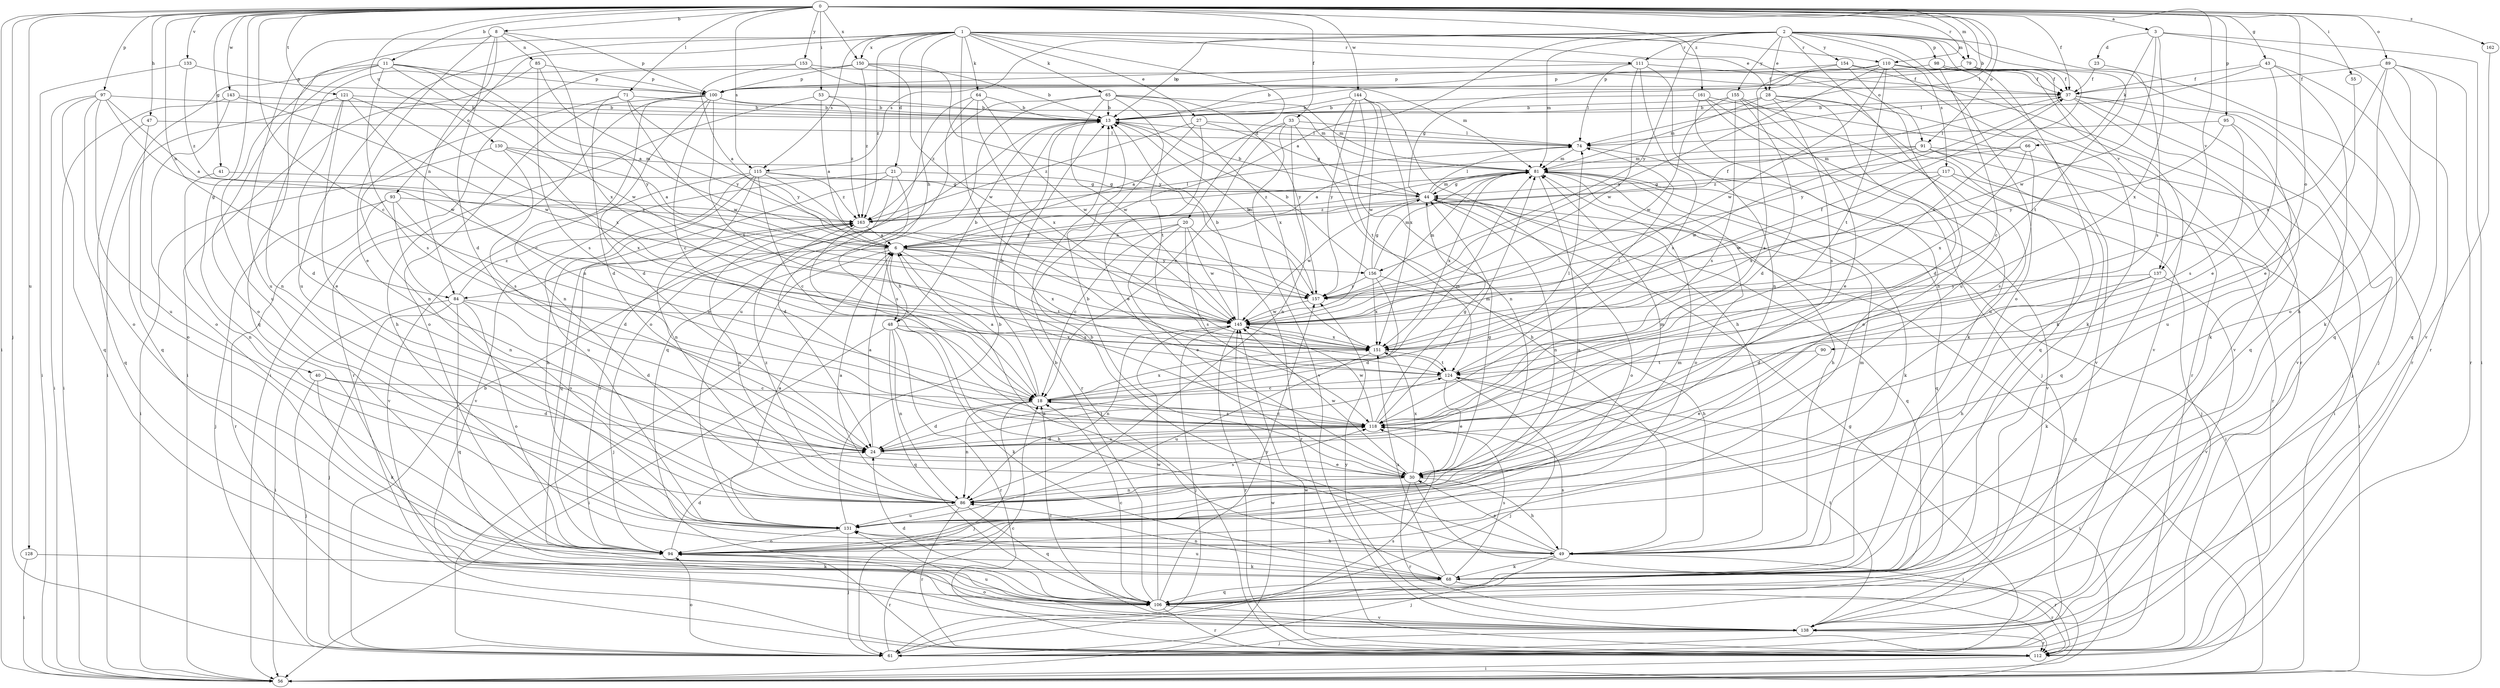 strict digraph  {
0;
1;
2;
3;
6;
8;
11;
13;
18;
20;
21;
23;
24;
27;
28;
30;
33;
37;
40;
41;
43;
44;
47;
48;
49;
53;
55;
56;
61;
64;
65;
66;
68;
71;
74;
79;
81;
84;
85;
86;
89;
90;
91;
93;
94;
95;
97;
98;
100;
106;
110;
111;
112;
115;
117;
118;
121;
124;
128;
130;
131;
133;
137;
138;
143;
144;
145;
150;
151;
153;
154;
155;
156;
157;
161;
162;
163;
0 -> 3  [label=a];
0 -> 8  [label=b];
0 -> 11  [label=b];
0 -> 13  [label=b];
0 -> 18  [label=c];
0 -> 33  [label=f];
0 -> 37  [label=f];
0 -> 40  [label=g];
0 -> 41  [label=g];
0 -> 43  [label=g];
0 -> 47  [label=h];
0 -> 53  [label=i];
0 -> 55  [label=i];
0 -> 56  [label=i];
0 -> 61  [label=j];
0 -> 71  [label=l];
0 -> 74  [label=l];
0 -> 79  [label=m];
0 -> 84  [label=n];
0 -> 89  [label=o];
0 -> 90  [label=o];
0 -> 91  [label=o];
0 -> 95  [label=p];
0 -> 97  [label=p];
0 -> 110  [label=r];
0 -> 115  [label=s];
0 -> 121  [label=t];
0 -> 128  [label=u];
0 -> 130  [label=u];
0 -> 133  [label=v];
0 -> 137  [label=v];
0 -> 143  [label=w];
0 -> 144  [label=w];
0 -> 150  [label=x];
0 -> 153  [label=y];
0 -> 161  [label=z];
0 -> 162  [label=z];
1 -> 20  [label=d];
1 -> 21  [label=d];
1 -> 27  [label=e];
1 -> 28  [label=e];
1 -> 48  [label=h];
1 -> 64  [label=k];
1 -> 65  [label=k];
1 -> 91  [label=o];
1 -> 93  [label=o];
1 -> 106  [label=q];
1 -> 110  [label=r];
1 -> 111  [label=r];
1 -> 115  [label=s];
1 -> 124  [label=t];
1 -> 131  [label=u];
1 -> 150  [label=x];
1 -> 163  [label=z];
2 -> 6  [label=a];
2 -> 13  [label=b];
2 -> 28  [label=e];
2 -> 79  [label=m];
2 -> 81  [label=m];
2 -> 94  [label=o];
2 -> 98  [label=p];
2 -> 111  [label=r];
2 -> 115  [label=s];
2 -> 117  [label=s];
2 -> 118  [label=s];
2 -> 124  [label=t];
2 -> 131  [label=u];
2 -> 137  [label=v];
2 -> 154  [label=y];
2 -> 155  [label=y];
2 -> 156  [label=y];
3 -> 23  [label=d];
3 -> 56  [label=i];
3 -> 66  [label=k];
3 -> 112  [label=r];
3 -> 145  [label=w];
3 -> 151  [label=x];
6 -> 37  [label=f];
6 -> 48  [label=h];
6 -> 61  [label=j];
6 -> 81  [label=m];
6 -> 84  [label=n];
6 -> 118  [label=s];
6 -> 124  [label=t];
6 -> 151  [label=x];
6 -> 156  [label=y];
8 -> 24  [label=d];
8 -> 30  [label=e];
8 -> 84  [label=n];
8 -> 85  [label=n];
8 -> 100  [label=p];
8 -> 131  [label=u];
8 -> 151  [label=x];
11 -> 6  [label=a];
11 -> 56  [label=i];
11 -> 94  [label=o];
11 -> 100  [label=p];
11 -> 118  [label=s];
11 -> 131  [label=u];
11 -> 145  [label=w];
11 -> 157  [label=y];
13 -> 74  [label=l];
18 -> 6  [label=a];
18 -> 13  [label=b];
18 -> 24  [label=d];
18 -> 61  [label=j];
18 -> 74  [label=l];
18 -> 81  [label=m];
18 -> 86  [label=n];
18 -> 118  [label=s];
18 -> 151  [label=x];
20 -> 6  [label=a];
20 -> 18  [label=c];
20 -> 30  [label=e];
20 -> 112  [label=r];
20 -> 118  [label=s];
20 -> 145  [label=w];
21 -> 24  [label=d];
21 -> 44  [label=g];
21 -> 106  [label=q];
21 -> 118  [label=s];
21 -> 138  [label=v];
23 -> 37  [label=f];
23 -> 61  [label=j];
24 -> 6  [label=a];
24 -> 30  [label=e];
24 -> 118  [label=s];
24 -> 124  [label=t];
27 -> 30  [label=e];
27 -> 44  [label=g];
27 -> 74  [label=l];
27 -> 112  [label=r];
27 -> 163  [label=z];
28 -> 13  [label=b];
28 -> 24  [label=d];
28 -> 81  [label=m];
28 -> 106  [label=q];
28 -> 118  [label=s];
28 -> 138  [label=v];
30 -> 13  [label=b];
30 -> 44  [label=g];
30 -> 49  [label=h];
30 -> 56  [label=i];
30 -> 81  [label=m];
30 -> 86  [label=n];
30 -> 112  [label=r];
30 -> 145  [label=w];
30 -> 151  [label=x];
33 -> 6  [label=a];
33 -> 18  [label=c];
33 -> 49  [label=h];
33 -> 74  [label=l];
33 -> 86  [label=n];
33 -> 138  [label=v];
37 -> 13  [label=b];
37 -> 61  [label=j];
37 -> 68  [label=k];
37 -> 106  [label=q];
37 -> 138  [label=v];
37 -> 157  [label=y];
40 -> 18  [label=c];
40 -> 24  [label=d];
40 -> 61  [label=j];
40 -> 68  [label=k];
41 -> 44  [label=g];
41 -> 86  [label=n];
43 -> 30  [label=e];
43 -> 37  [label=f];
43 -> 49  [label=h];
43 -> 74  [label=l];
43 -> 106  [label=q];
44 -> 13  [label=b];
44 -> 56  [label=i];
44 -> 74  [label=l];
44 -> 81  [label=m];
44 -> 86  [label=n];
44 -> 94  [label=o];
44 -> 106  [label=q];
44 -> 145  [label=w];
44 -> 163  [label=z];
47 -> 74  [label=l];
47 -> 94  [label=o];
47 -> 106  [label=q];
48 -> 13  [label=b];
48 -> 49  [label=h];
48 -> 56  [label=i];
48 -> 68  [label=k];
48 -> 86  [label=n];
48 -> 106  [label=q];
48 -> 112  [label=r];
48 -> 151  [label=x];
49 -> 13  [label=b];
49 -> 30  [label=e];
49 -> 61  [label=j];
49 -> 68  [label=k];
49 -> 81  [label=m];
49 -> 112  [label=r];
49 -> 118  [label=s];
53 -> 6  [label=a];
53 -> 13  [label=b];
53 -> 49  [label=h];
53 -> 163  [label=z];
55 -> 30  [label=e];
56 -> 44  [label=g];
56 -> 145  [label=w];
61 -> 13  [label=b];
61 -> 18  [label=c];
61 -> 44  [label=g];
61 -> 94  [label=o];
61 -> 118  [label=s];
64 -> 13  [label=b];
64 -> 94  [label=o];
64 -> 106  [label=q];
64 -> 145  [label=w];
64 -> 151  [label=x];
65 -> 13  [label=b];
65 -> 81  [label=m];
65 -> 124  [label=t];
65 -> 131  [label=u];
65 -> 145  [label=w];
65 -> 151  [label=x];
65 -> 157  [label=y];
65 -> 163  [label=z];
66 -> 81  [label=m];
66 -> 118  [label=s];
66 -> 151  [label=x];
66 -> 163  [label=z];
68 -> 6  [label=a];
68 -> 86  [label=n];
68 -> 106  [label=q];
68 -> 112  [label=r];
68 -> 118  [label=s];
68 -> 131  [label=u];
68 -> 151  [label=x];
71 -> 13  [label=b];
71 -> 24  [label=d];
71 -> 86  [label=n];
71 -> 145  [label=w];
71 -> 157  [label=y];
74 -> 81  [label=m];
74 -> 138  [label=v];
79 -> 37  [label=f];
79 -> 100  [label=p];
79 -> 151  [label=x];
81 -> 44  [label=g];
81 -> 49  [label=h];
81 -> 68  [label=k];
81 -> 94  [label=o];
81 -> 106  [label=q];
81 -> 131  [label=u];
81 -> 151  [label=x];
81 -> 163  [label=z];
84 -> 24  [label=d];
84 -> 56  [label=i];
84 -> 61  [label=j];
84 -> 94  [label=o];
84 -> 106  [label=q];
84 -> 145  [label=w];
84 -> 163  [label=z];
85 -> 56  [label=i];
85 -> 100  [label=p];
85 -> 118  [label=s];
85 -> 157  [label=y];
86 -> 6  [label=a];
86 -> 106  [label=q];
86 -> 112  [label=r];
86 -> 118  [label=s];
86 -> 131  [label=u];
86 -> 163  [label=z];
89 -> 37  [label=f];
89 -> 68  [label=k];
89 -> 94  [label=o];
89 -> 106  [label=q];
89 -> 112  [label=r];
89 -> 151  [label=x];
90 -> 30  [label=e];
90 -> 124  [label=t];
91 -> 6  [label=a];
91 -> 56  [label=i];
91 -> 81  [label=m];
91 -> 106  [label=q];
91 -> 112  [label=r];
91 -> 145  [label=w];
93 -> 24  [label=d];
93 -> 61  [label=j];
93 -> 86  [label=n];
93 -> 112  [label=r];
93 -> 163  [label=z];
94 -> 24  [label=d];
94 -> 68  [label=k];
94 -> 81  [label=m];
94 -> 112  [label=r];
94 -> 163  [label=z];
95 -> 74  [label=l];
95 -> 118  [label=s];
95 -> 131  [label=u];
95 -> 157  [label=y];
97 -> 6  [label=a];
97 -> 13  [label=b];
97 -> 56  [label=i];
97 -> 94  [label=o];
97 -> 106  [label=q];
97 -> 131  [label=u];
97 -> 145  [label=w];
98 -> 13  [label=b];
98 -> 18  [label=c];
98 -> 37  [label=f];
98 -> 68  [label=k];
98 -> 138  [label=v];
100 -> 13  [label=b];
100 -> 18  [label=c];
100 -> 24  [label=d];
100 -> 81  [label=m];
100 -> 86  [label=n];
100 -> 94  [label=o];
100 -> 112  [label=r];
100 -> 124  [label=t];
106 -> 13  [label=b];
106 -> 18  [label=c];
106 -> 24  [label=d];
106 -> 112  [label=r];
106 -> 138  [label=v];
106 -> 145  [label=w];
106 -> 157  [label=y];
110 -> 44  [label=g];
110 -> 68  [label=k];
110 -> 100  [label=p];
110 -> 112  [label=r];
110 -> 124  [label=t];
110 -> 138  [label=v];
110 -> 145  [label=w];
110 -> 157  [label=y];
111 -> 37  [label=f];
111 -> 74  [label=l];
111 -> 86  [label=n];
111 -> 100  [label=p];
111 -> 118  [label=s];
111 -> 145  [label=w];
112 -> 56  [label=i];
112 -> 145  [label=w];
115 -> 18  [label=c];
115 -> 44  [label=g];
115 -> 49  [label=h];
115 -> 86  [label=n];
115 -> 131  [label=u];
115 -> 138  [label=v];
115 -> 157  [label=y];
115 -> 163  [label=z];
117 -> 44  [label=g];
117 -> 56  [label=i];
117 -> 61  [label=j];
117 -> 145  [label=w];
117 -> 151  [label=x];
118 -> 18  [label=c];
118 -> 24  [label=d];
118 -> 44  [label=g];
118 -> 81  [label=m];
118 -> 145  [label=w];
121 -> 13  [label=b];
121 -> 18  [label=c];
121 -> 24  [label=d];
121 -> 30  [label=e];
121 -> 106  [label=q];
121 -> 151  [label=x];
124 -> 18  [label=c];
124 -> 30  [label=e];
124 -> 56  [label=i];
124 -> 61  [label=j];
124 -> 74  [label=l];
128 -> 56  [label=i];
128 -> 68  [label=k];
130 -> 6  [label=a];
130 -> 56  [label=i];
130 -> 81  [label=m];
130 -> 118  [label=s];
130 -> 151  [label=x];
131 -> 6  [label=a];
131 -> 13  [label=b];
131 -> 49  [label=h];
131 -> 61  [label=j];
131 -> 94  [label=o];
133 -> 56  [label=i];
133 -> 100  [label=p];
133 -> 163  [label=z];
137 -> 24  [label=d];
137 -> 49  [label=h];
137 -> 68  [label=k];
137 -> 138  [label=v];
137 -> 157  [label=y];
138 -> 18  [label=c];
138 -> 61  [label=j];
138 -> 94  [label=o];
138 -> 112  [label=r];
138 -> 124  [label=t];
138 -> 131  [label=u];
138 -> 157  [label=y];
143 -> 13  [label=b];
143 -> 56  [label=i];
143 -> 94  [label=o];
143 -> 145  [label=w];
144 -> 13  [label=b];
144 -> 49  [label=h];
144 -> 86  [label=n];
144 -> 124  [label=t];
144 -> 145  [label=w];
144 -> 151  [label=x];
144 -> 157  [label=y];
145 -> 13  [label=b];
145 -> 37  [label=f];
145 -> 61  [label=j];
145 -> 86  [label=n];
145 -> 112  [label=r];
145 -> 151  [label=x];
150 -> 13  [label=b];
150 -> 56  [label=i];
150 -> 100  [label=p];
150 -> 145  [label=w];
150 -> 157  [label=y];
150 -> 163  [label=z];
151 -> 124  [label=t];
151 -> 131  [label=u];
153 -> 6  [label=a];
153 -> 37  [label=f];
153 -> 81  [label=m];
153 -> 86  [label=n];
154 -> 37  [label=f];
154 -> 86  [label=n];
154 -> 100  [label=p];
154 -> 112  [label=r];
154 -> 118  [label=s];
155 -> 13  [label=b];
155 -> 24  [label=d];
155 -> 30  [label=e];
155 -> 118  [label=s];
155 -> 131  [label=u];
155 -> 145  [label=w];
156 -> 13  [label=b];
156 -> 24  [label=d];
156 -> 44  [label=g];
156 -> 49  [label=h];
156 -> 81  [label=m];
156 -> 151  [label=x];
156 -> 157  [label=y];
157 -> 13  [label=b];
157 -> 81  [label=m];
157 -> 145  [label=w];
161 -> 13  [label=b];
161 -> 61  [label=j];
161 -> 68  [label=k];
161 -> 94  [label=o];
161 -> 112  [label=r];
162 -> 138  [label=v];
163 -> 6  [label=a];
163 -> 18  [label=c];
163 -> 74  [label=l];
163 -> 86  [label=n];
163 -> 94  [label=o];
}
